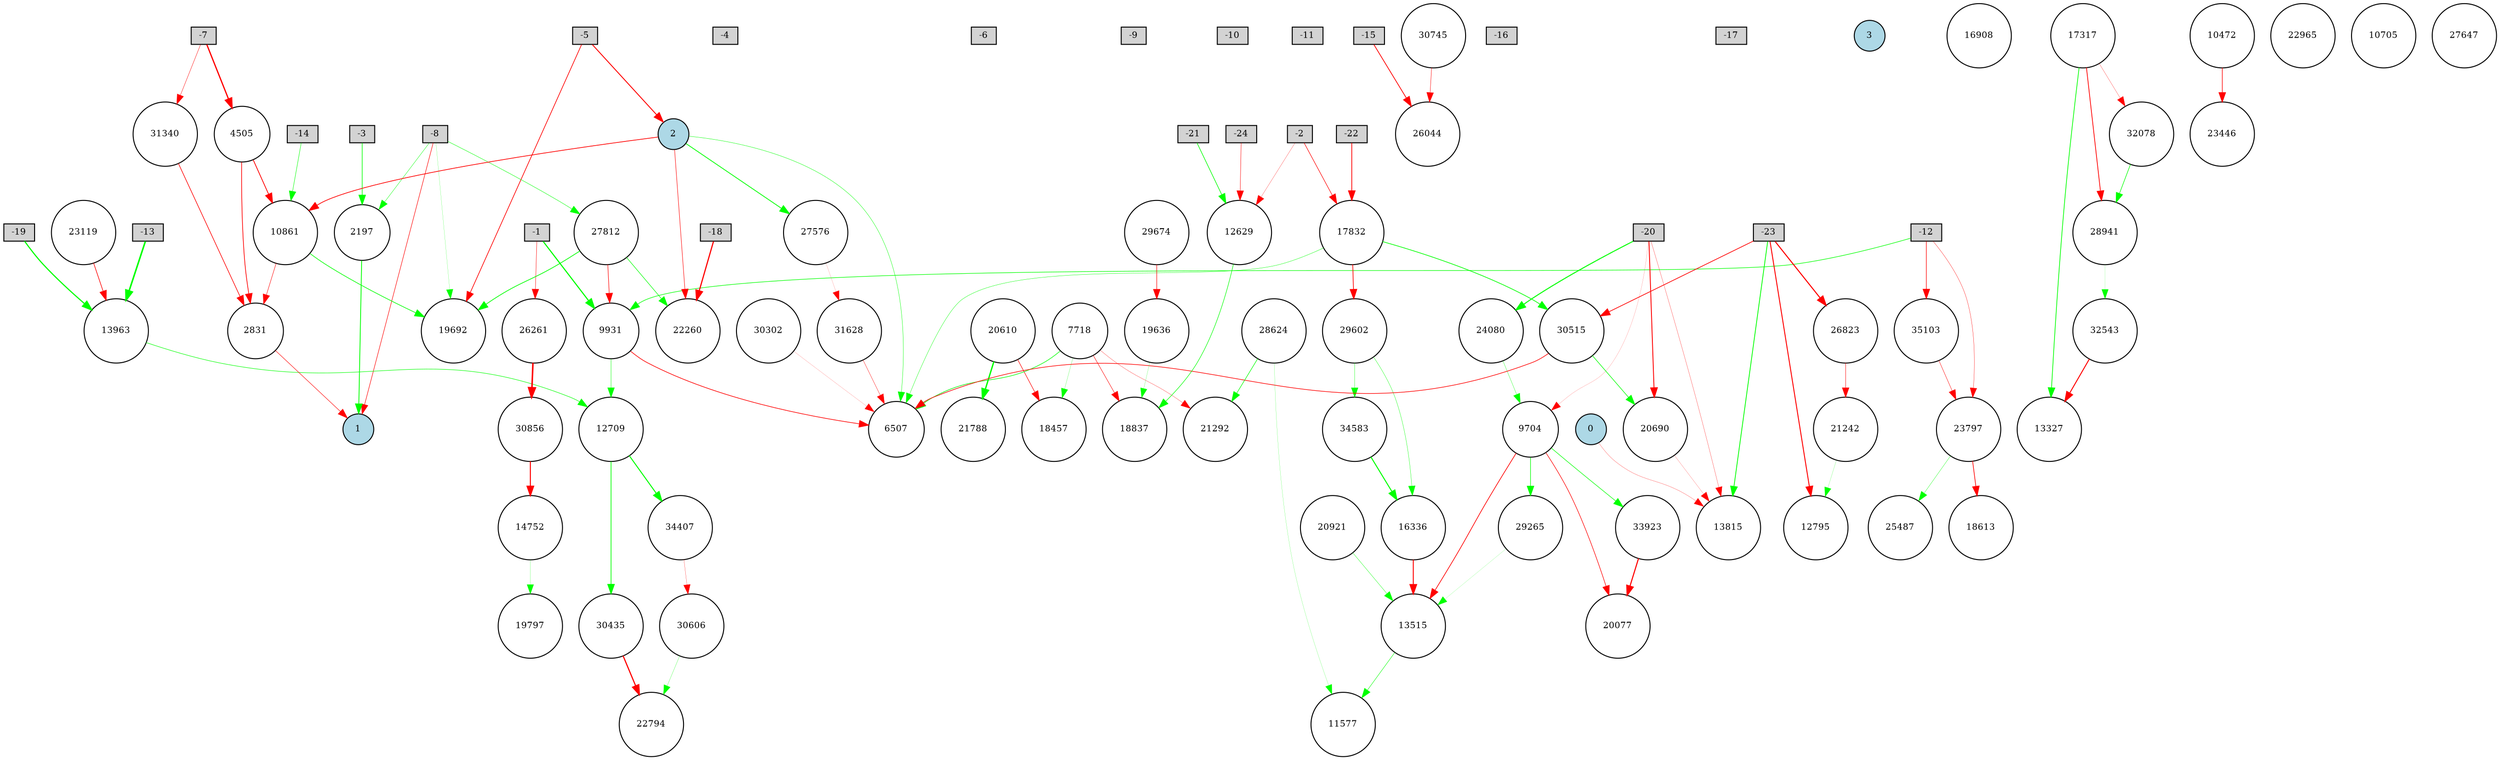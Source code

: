digraph {
	node [fontsize=9 height=0.2 shape=circle width=0.2]
	-1 [fillcolor=lightgray shape=box style=filled]
	-2 [fillcolor=lightgray shape=box style=filled]
	-3 [fillcolor=lightgray shape=box style=filled]
	-4 [fillcolor=lightgray shape=box style=filled]
	-5 [fillcolor=lightgray shape=box style=filled]
	-6 [fillcolor=lightgray shape=box style=filled]
	-7 [fillcolor=lightgray shape=box style=filled]
	-8 [fillcolor=lightgray shape=box style=filled]
	-9 [fillcolor=lightgray shape=box style=filled]
	-10 [fillcolor=lightgray shape=box style=filled]
	-11 [fillcolor=lightgray shape=box style=filled]
	-12 [fillcolor=lightgray shape=box style=filled]
	-13 [fillcolor=lightgray shape=box style=filled]
	-14 [fillcolor=lightgray shape=box style=filled]
	-15 [fillcolor=lightgray shape=box style=filled]
	-16 [fillcolor=lightgray shape=box style=filled]
	-17 [fillcolor=lightgray shape=box style=filled]
	-18 [fillcolor=lightgray shape=box style=filled]
	-19 [fillcolor=lightgray shape=box style=filled]
	-20 [fillcolor=lightgray shape=box style=filled]
	-21 [fillcolor=lightgray shape=box style=filled]
	-22 [fillcolor=lightgray shape=box style=filled]
	-23 [fillcolor=lightgray shape=box style=filled]
	-24 [fillcolor=lightgray shape=box style=filled]
	0 [fillcolor=lightblue style=filled]
	1 [fillcolor=lightblue style=filled]
	2 [fillcolor=lightblue style=filled]
	3 [fillcolor=lightblue style=filled]
	20610 [fillcolor=white style=filled]
	33923 [fillcolor=white style=filled]
	30856 [fillcolor=white style=filled]
	22794 [fillcolor=white style=filled]
	13963 [fillcolor=white style=filled]
	16908 [fillcolor=white style=filled]
	31628 [fillcolor=white style=filled]
	30606 [fillcolor=white style=filled]
	13327 [fillcolor=white style=filled]
	24080 [fillcolor=white style=filled]
	28941 [fillcolor=white style=filled]
	2831 [fillcolor=white style=filled]
	25487 [fillcolor=white style=filled]
	2197 [fillcolor=white style=filled]
	23446 [fillcolor=white style=filled]
	26261 [fillcolor=white style=filled]
	34583 [fillcolor=white style=filled]
	4505 [fillcolor=white style=filled]
	18457 [fillcolor=white style=filled]
	30745 [fillcolor=white style=filled]
	21788 [fillcolor=white style=filled]
	18837 [fillcolor=white style=filled]
	32543 [fillcolor=white style=filled]
	14752 [fillcolor=white style=filled]
	35103 [fillcolor=white style=filled]
	29602 [fillcolor=white style=filled]
	27812 [fillcolor=white style=filled]
	17317 [fillcolor=white style=filled]
	7718 [fillcolor=white style=filled]
	12709 [fillcolor=white style=filled]
	17832 [fillcolor=white style=filled]
	21292 [fillcolor=white style=filled]
	30515 [fillcolor=white style=filled]
	19636 [fillcolor=white style=filled]
	18613 [fillcolor=white style=filled]
	22965 [fillcolor=white style=filled]
	27576 [fillcolor=white style=filled]
	20921 [fillcolor=white style=filled]
	11577 [fillcolor=white style=filled]
	26044 [fillcolor=white style=filled]
	26823 [fillcolor=white style=filled]
	13515 [fillcolor=white style=filled]
	9931 [fillcolor=white style=filled]
	32078 [fillcolor=white style=filled]
	23119 [fillcolor=white style=filled]
	16336 [fillcolor=white style=filled]
	10705 [fillcolor=white style=filled]
	20690 [fillcolor=white style=filled]
	28624 [fillcolor=white style=filled]
	29265 [fillcolor=white style=filled]
	12629 [fillcolor=white style=filled]
	19797 [fillcolor=white style=filled]
	30302 [fillcolor=white style=filled]
	30435 [fillcolor=white style=filled]
	34407 [fillcolor=white style=filled]
	9704 [fillcolor=white style=filled]
	10472 [fillcolor=white style=filled]
	29674 [fillcolor=white style=filled]
	6507 [fillcolor=white style=filled]
	19692 [fillcolor=white style=filled]
	20077 [fillcolor=white style=filled]
	31340 [fillcolor=white style=filled]
	10861 [fillcolor=white style=filled]
	22260 [fillcolor=white style=filled]
	23797 [fillcolor=white style=filled]
	13815 [fillcolor=white style=filled]
	21242 [fillcolor=white style=filled]
	12795 [fillcolor=white style=filled]
	27647 [fillcolor=white style=filled]
	20690 -> 13815 [color=red penwidth=0.14670740168701035 style=solid]
	10861 -> 2831 [color=red penwidth=0.4394986605679514 style=solid]
	9931 -> 12709 [color=green penwidth=0.40635131506575073 style=solid]
	-2 -> 17832 [color=red penwidth=0.5582655089388472 style=solid]
	-12 -> 9931 [color=green penwidth=0.5867442794481919 style=solid]
	-1 -> 9931 [color=green penwidth=1.1576819270679215 style=solid]
	17832 -> 30515 [color=green penwidth=0.694654575940451 style=solid]
	27576 -> 31628 [color=red penwidth=0.11243525392497351 style=solid]
	-8 -> 1 [color=red penwidth=0.511405365615677 style=solid]
	29602 -> 16336 [color=green penwidth=0.31522615678360466 style=solid]
	10861 -> 19692 [color=green penwidth=0.6459340717556395 style=solid]
	31628 -> 6507 [color=red penwidth=0.3221706200535408 style=solid]
	27812 -> 9931 [color=red penwidth=0.5433878889088807 style=solid]
	31340 -> 2831 [color=red penwidth=0.6486382761181944 style=solid]
	12629 -> 18837 [color=green penwidth=0.5372219053386256 style=solid]
	26823 -> 21242 [color=red penwidth=0.43622637596062064 style=solid]
	10472 -> 23446 [color=red penwidth=0.6348108225122756 style=solid]
	-7 -> 31340 [color=red penwidth=0.36144928185241887 style=solid]
	2 -> 10861 [color=red penwidth=0.7292838697029284 style=solid]
	28624 -> 11577 [color=green penwidth=0.14573107042438554 style=solid]
	-8 -> 27812 [color=green penwidth=0.3988867939970635 style=solid]
	9704 -> 13515 [color=red penwidth=0.7076788716180102 style=solid]
	-24 -> 12629 [color=red penwidth=0.409992496149149 style=solid]
	-23 -> 13815 [color=green penwidth=0.8029348224983781 style=solid]
	-8 -> 19692 [color=green penwidth=0.14879127694604724 style=solid]
	0 -> 13815 [color=red penwidth=0.19704364146420117 style=solid]
	-20 -> 9704 [color=red penwidth=0.1166772636198595 style=solid]
	-14 -> 10861 [color=green penwidth=0.44350523770979033 style=solid]
	14752 -> 19797 [color=green penwidth=0.18315742630376775 style=solid]
	24080 -> 9704 [color=green penwidth=0.27627779777386896 style=solid]
	23797 -> 25487 [color=green penwidth=0.2883631167530685 style=solid]
	-18 -> 22260 [color=red penwidth=1.2019851091762914 style=solid]
	2197 -> 1 [color=green penwidth=0.8299434878585552 style=solid]
	30856 -> 14752 [color=red penwidth=1.0274606720905872 style=solid]
	26261 -> 30856 [color=red penwidth=1.5845920424544828 style=solid]
	30606 -> 22794 [color=green penwidth=0.21337703232650934 style=solid]
	-3 -> 2197 [color=green penwidth=0.6550322681808466 style=solid]
	19636 -> 18837 [color=green penwidth=0.16467777484101503 style=solid]
	34407 -> 30606 [color=red penwidth=0.2087589895223848 style=solid]
	30302 -> 6507 [color=red penwidth=0.1114942947037312 style=solid]
	20921 -> 13515 [color=green penwidth=0.3178113971709846 style=solid]
	16336 -> 13515 [color=red penwidth=0.9789611075212367 style=solid]
	27812 -> 22260 [color=green penwidth=0.5433109946454912 style=solid]
	12709 -> 30435 [color=green penwidth=0.7311122013979646 style=solid]
	-23 -> 12795 [color=red penwidth=0.9617518140961439 style=solid]
	20610 -> 21788 [color=green penwidth=1.3946394695281472 style=solid]
	33923 -> 20077 [color=red penwidth=1.1157604535334995 style=solid]
	12709 -> 34407 [color=green penwidth=1.0162898075339182 style=solid]
	23119 -> 13963 [color=red penwidth=0.6387796450782305 style=solid]
	20610 -> 18457 [color=red penwidth=0.5423296756950018 style=solid]
	-20 -> 13815 [color=red penwidth=0.23368637206432608 style=solid]
	30435 -> 22794 [color=red penwidth=1.1886834573197729 style=solid]
	2831 -> 1 [color=red penwidth=0.4713782924733114 style=solid]
	4505 -> 10861 [color=red penwidth=0.7992078025239545 style=solid]
	34583 -> 16336 [color=green penwidth=1.033434684830958 style=solid]
	-19 -> 13963 [color=green penwidth=1.1679426370698642 style=solid]
	21242 -> 12795 [color=green penwidth=0.14796812056866387 style=solid]
	9931 -> 6507 [color=red penwidth=0.6558021227233161 style=solid]
	-15 -> 26044 [color=red penwidth=0.78052268198508 style=solid]
	-5 -> 19692 [color=red penwidth=0.7018571752049437 style=solid]
	-7 -> 4505 [color=red penwidth=1.2793734405228432 style=solid]
	7718 -> 18837 [color=red penwidth=0.4519514689180335 style=solid]
	-23 -> 26823 [color=red penwidth=1.0851435951203132 style=solid]
	17832 -> 6507 [color=green penwidth=0.3323375505315507 style=solid]
	23797 -> 18613 [color=red penwidth=0.692513367904446 style=solid]
	2 -> 6507 [color=green penwidth=0.36138143024742864 style=solid]
	32543 -> 13327 [color=red penwidth=0.9873404155797347 style=solid]
	7718 -> 18457 [color=green penwidth=0.18649000543385108 style=solid]
	13515 -> 11577 [color=green penwidth=0.43042644870603697 style=solid]
	29602 -> 34583 [color=green penwidth=0.3045683263181411 style=solid]
	-20 -> 20690 [color=red penwidth=0.8933611168416778 style=solid]
	17317 -> 13327 [color=green penwidth=0.725680986179157 style=solid]
	-20 -> 24080 [color=green penwidth=1.0107212093113926 style=solid]
	28941 -> 32543 [color=green penwidth=0.11121418866682897 style=solid]
	-13 -> 13963 [color=green penwidth=1.6012950194291435 style=solid]
	30515 -> 20690 [color=green penwidth=0.5985711475856477 style=solid]
	-2 -> 12629 [color=red penwidth=0.21350126950694504 style=solid]
	9704 -> 33923 [color=green penwidth=0.5484767112640586 style=solid]
	27812 -> 19692 [color=green penwidth=0.713903795112754 style=solid]
	7718 -> 21292 [color=red penwidth=0.23066242171022452 style=solid]
	-12 -> 23797 [color=red penwidth=0.2929900991160599 style=solid]
	-12 -> 35103 [color=red penwidth=0.5935883210386133 style=solid]
	29265 -> 13515 [color=green penwidth=0.10423893662230224 style=solid]
	17317 -> 28941 [color=red penwidth=0.7632549750247828 style=solid]
	29674 -> 19636 [color=red penwidth=0.5260459366873687 style=solid]
	4505 -> 2831 [color=red penwidth=0.7097722536261473 style=solid]
	2 -> 27576 [color=green penwidth=0.7815778986649217 style=solid]
	-23 -> 30515 [color=red penwidth=0.7091552048840549 style=solid]
	30745 -> 26044 [color=red penwidth=0.39815306157551966 style=solid]
	9704 -> 20077 [color=red penwidth=0.5781030751843097 style=solid]
	17832 -> 29602 [color=red penwidth=0.7324029001943946 style=solid]
	-1 -> 26261 [color=red penwidth=0.3951908817994546 style=solid]
	13963 -> 12709 [color=green penwidth=0.49984102389347296 style=solid]
	7718 -> 6507 [color=green penwidth=0.5815108313119393 style=solid]
	32078 -> 28941 [color=green penwidth=0.5871633960435052 style=solid]
	17317 -> 32078 [color=red penwidth=0.22146591109657324 style=solid]
	9704 -> 29265 [color=green penwidth=0.6037261595719757 style=solid]
	-8 -> 2197 [color=green penwidth=0.35234102439913584 style=solid]
	30515 -> 6507 [color=red penwidth=0.6358990547113201 style=solid]
	-22 -> 17832 [color=red penwidth=0.7893723120924522 style=solid]
	2 -> 22260 [color=red penwidth=0.47733320480849006 style=solid]
	-21 -> 12629 [color=green penwidth=0.6456109046592696 style=solid]
	-5 -> 2 [color=red penwidth=0.9251199112854885 style=solid]
	35103 -> 23797 [color=red penwidth=0.38728162925392184 style=solid]
	28624 -> 21292 [color=green penwidth=0.5651770782865821 style=solid]
}

